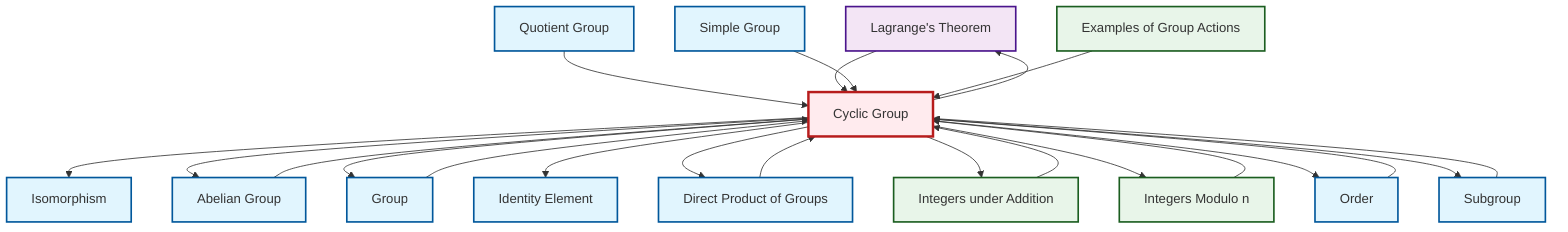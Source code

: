 graph TD
    classDef definition fill:#e1f5fe,stroke:#01579b,stroke-width:2px
    classDef theorem fill:#f3e5f5,stroke:#4a148c,stroke-width:2px
    classDef axiom fill:#fff3e0,stroke:#e65100,stroke-width:2px
    classDef example fill:#e8f5e9,stroke:#1b5e20,stroke-width:2px
    classDef current fill:#ffebee,stroke:#b71c1c,stroke-width:3px
    def-identity-element["Identity Element"]:::definition
    thm-lagrange["Lagrange's Theorem"]:::theorem
    ex-integers-addition["Integers under Addition"]:::example
    def-subgroup["Subgroup"]:::definition
    def-quotient-group["Quotient Group"]:::definition
    def-group["Group"]:::definition
    ex-group-action-examples["Examples of Group Actions"]:::example
    def-abelian-group["Abelian Group"]:::definition
    def-cyclic-group["Cyclic Group"]:::definition
    def-direct-product["Direct Product of Groups"]:::definition
    def-order["Order"]:::definition
    def-simple-group["Simple Group"]:::definition
    def-isomorphism["Isomorphism"]:::definition
    ex-quotient-integers-mod-n["Integers Modulo n"]:::example
    def-quotient-group --> def-cyclic-group
    thm-lagrange --> def-cyclic-group
    def-cyclic-group --> def-isomorphism
    def-cyclic-group --> def-abelian-group
    def-cyclic-group --> def-group
    def-simple-group --> def-cyclic-group
    def-cyclic-group --> def-identity-element
    def-abelian-group --> def-cyclic-group
    ex-integers-addition --> def-cyclic-group
    def-cyclic-group --> def-direct-product
    def-group --> def-cyclic-group
    def-direct-product --> def-cyclic-group
    def-cyclic-group --> ex-integers-addition
    ex-quotient-integers-mod-n --> def-cyclic-group
    def-cyclic-group --> ex-quotient-integers-mod-n
    def-cyclic-group --> def-order
    def-subgroup --> def-cyclic-group
    def-cyclic-group --> thm-lagrange
    def-order --> def-cyclic-group
    ex-group-action-examples --> def-cyclic-group
    def-cyclic-group --> def-subgroup
    class def-cyclic-group current